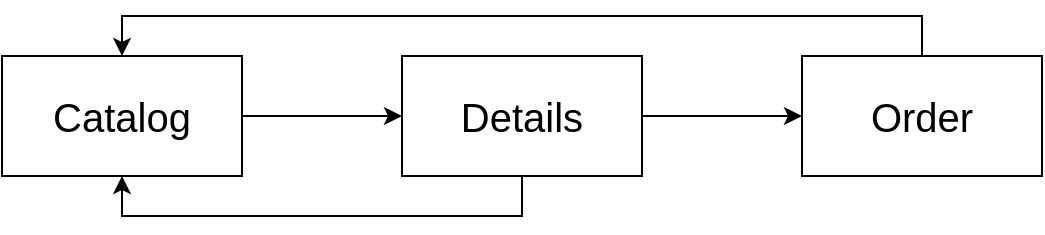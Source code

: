 <mxfile version="13.9.9" type="device"><diagram name="Page-1" id="9f46799a-70d6-7492-0946-bef42562c5a5"><mxGraphModel dx="1024" dy="584" grid="1" gridSize="10" guides="1" tooltips="1" connect="1" arrows="1" fold="1" page="1" pageScale="1" pageWidth="1100" pageHeight="850" background="#ffffff" math="0" shadow="0"><root><mxCell id="0"/><mxCell id="1" parent="0"/><mxCell id="pIUiB8DcnekaiNG1v0Rj-5" style="edgeStyle=orthogonalEdgeStyle;rounded=0;orthogonalLoop=1;jettySize=auto;html=1;exitX=1;exitY=0.5;exitDx=0;exitDy=0;entryX=0;entryY=0.5;entryDx=0;entryDy=0;fontSize=13;" edge="1" parent="1" source="pIUiB8DcnekaiNG1v0Rj-2" target="pIUiB8DcnekaiNG1v0Rj-4"><mxGeometry relative="1" as="geometry"/></mxCell><mxCell id="pIUiB8DcnekaiNG1v0Rj-2" value="Catalog&lt;br&gt;" style="rounded=0;whiteSpace=wrap;html=1;fontSize=20;" vertex="1" parent="1"><mxGeometry x="30" y="70" width="120" height="60" as="geometry"/></mxCell><mxCell id="pIUiB8DcnekaiNG1v0Rj-6" style="edgeStyle=orthogonalEdgeStyle;rounded=0;orthogonalLoop=1;jettySize=auto;html=1;exitX=0.5;exitY=1;exitDx=0;exitDy=0;entryX=0.5;entryY=1;entryDx=0;entryDy=0;fontSize=13;" edge="1" parent="1" source="pIUiB8DcnekaiNG1v0Rj-4" target="pIUiB8DcnekaiNG1v0Rj-2"><mxGeometry relative="1" as="geometry"/></mxCell><mxCell id="pIUiB8DcnekaiNG1v0Rj-8" style="edgeStyle=orthogonalEdgeStyle;rounded=0;orthogonalLoop=1;jettySize=auto;html=1;exitX=1;exitY=0.5;exitDx=0;exitDy=0;entryX=0;entryY=0.5;entryDx=0;entryDy=0;fontSize=13;" edge="1" parent="1" source="pIUiB8DcnekaiNG1v0Rj-4" target="pIUiB8DcnekaiNG1v0Rj-7"><mxGeometry relative="1" as="geometry"/></mxCell><mxCell id="pIUiB8DcnekaiNG1v0Rj-4" value="Details" style="rounded=0;whiteSpace=wrap;html=1;fontSize=20;" vertex="1" parent="1"><mxGeometry x="230" y="70" width="120" height="60" as="geometry"/></mxCell><mxCell id="pIUiB8DcnekaiNG1v0Rj-10" style="edgeStyle=orthogonalEdgeStyle;rounded=0;orthogonalLoop=1;jettySize=auto;html=1;exitX=0.5;exitY=0;exitDx=0;exitDy=0;entryX=0.5;entryY=0;entryDx=0;entryDy=0;fontSize=13;" edge="1" parent="1" source="pIUiB8DcnekaiNG1v0Rj-7" target="pIUiB8DcnekaiNG1v0Rj-2"><mxGeometry relative="1" as="geometry"/></mxCell><mxCell id="pIUiB8DcnekaiNG1v0Rj-7" value="Order" style="rounded=0;whiteSpace=wrap;html=1;fontSize=20;" vertex="1" parent="1"><mxGeometry x="430" y="70" width="120" height="60" as="geometry"/></mxCell></root></mxGraphModel></diagram></mxfile>